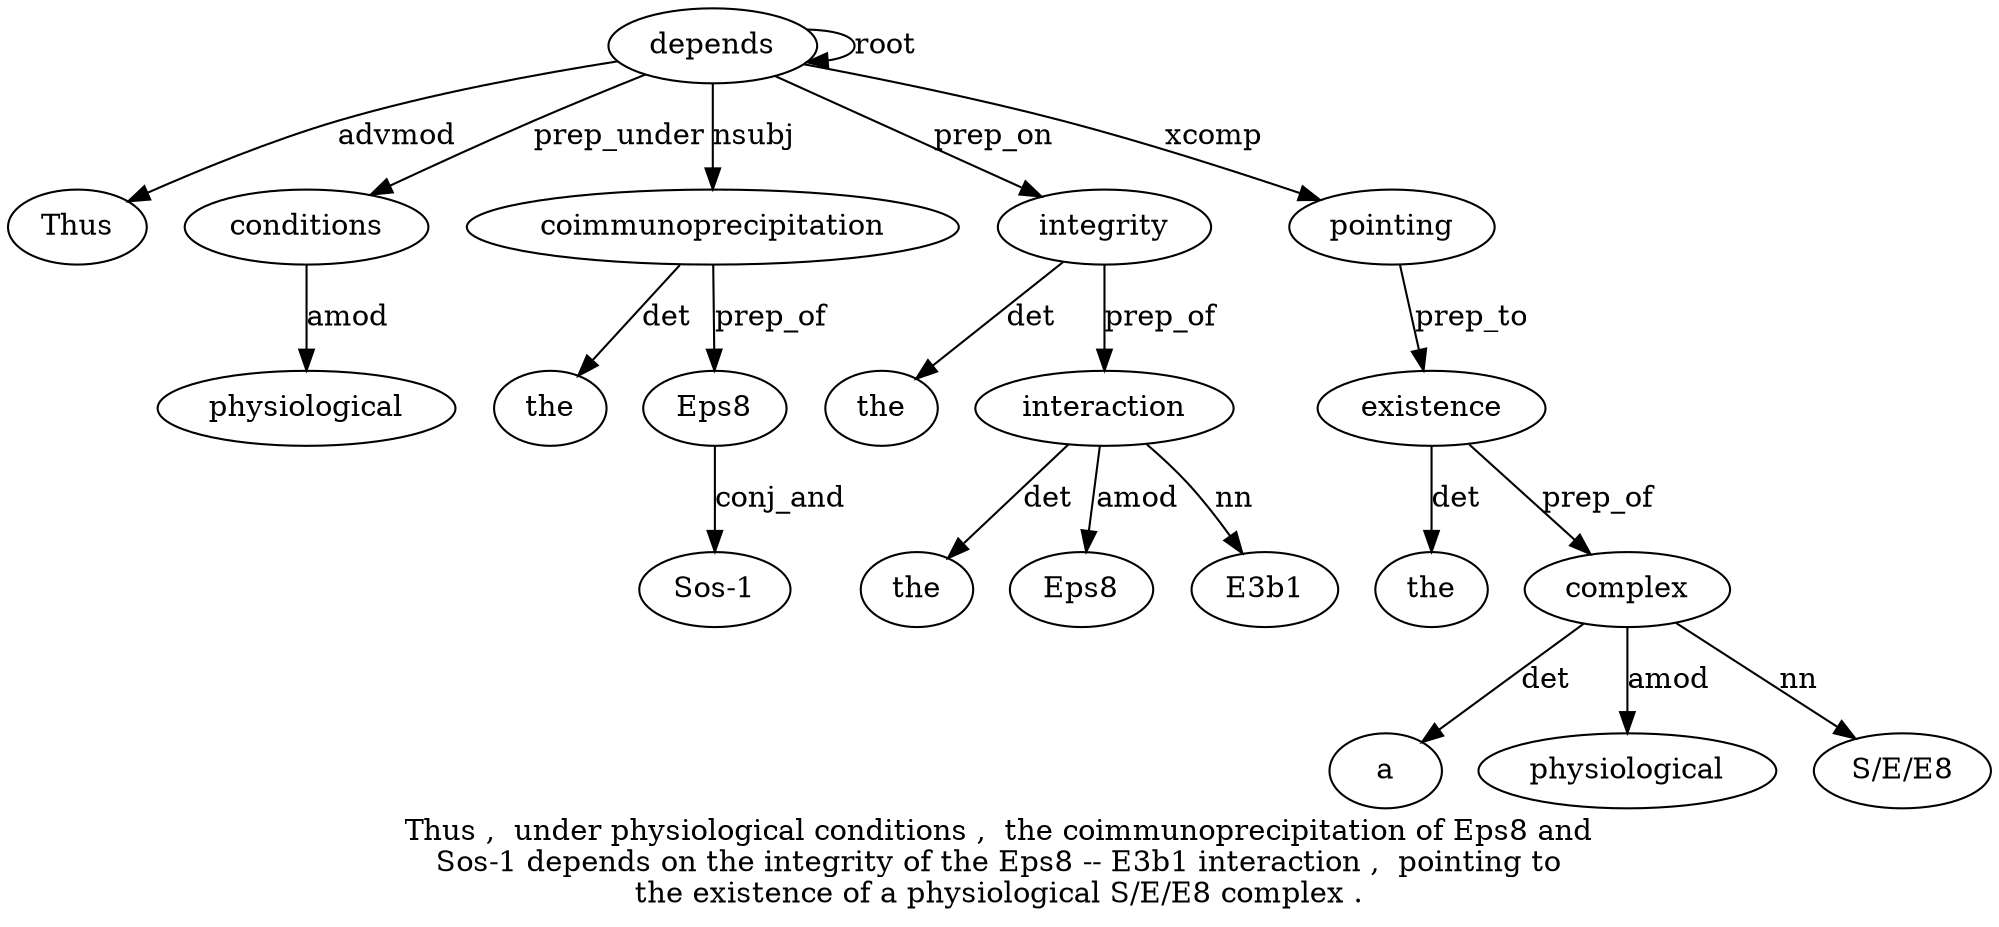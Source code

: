 digraph "Thus ,  under physiological conditions ,  the coimmunoprecipitation of Eps8 and Sos-1 depends on the integrity of the Eps8 -- E3b1 interaction ,  pointing to the existence of a physiological S/E/E8 complex ." {
label="Thus ,  under physiological conditions ,  the coimmunoprecipitation of Eps8 and
Sos-1 depends on the integrity of the Eps8 -- E3b1 interaction ,  pointing to
the existence of a physiological S/E/E8 complex .";
depends13 [style=filled, fillcolor=white, label=depends];
Thus1 [style=filled, fillcolor=white, label=Thus];
depends13 -> Thus1  [label=advmod];
conditions5 [style=filled, fillcolor=white, label=conditions];
physiological4 [style=filled, fillcolor=white, label=physiological];
conditions5 -> physiological4  [label=amod];
depends13 -> conditions5  [label=prep_under];
coimmunoprecipitation8 [style=filled, fillcolor=white, label=coimmunoprecipitation];
the7 [style=filled, fillcolor=white, label=the];
coimmunoprecipitation8 -> the7  [label=det];
depends13 -> coimmunoprecipitation8  [label=nsubj];
Eps810 [style=filled, fillcolor=white, label=Eps8];
coimmunoprecipitation8 -> Eps810  [label=prep_of];
"Sos-12" [style=filled, fillcolor=white, label="Sos-1"];
Eps810 -> "Sos-12"  [label=conj_and];
depends13 -> depends13  [label=root];
integrity16 [style=filled, fillcolor=white, label=integrity];
the15 [style=filled, fillcolor=white, label=the];
integrity16 -> the15  [label=det];
depends13 -> integrity16  [label=prep_on];
interaction22 [style=filled, fillcolor=white, label=interaction];
the18 [style=filled, fillcolor=white, label=the];
interaction22 -> the18  [label=det];
Eps819 [style=filled, fillcolor=white, label=Eps8];
interaction22 -> Eps819  [label=amod];
E3b12 [style=filled, fillcolor=white, label=E3b1];
interaction22 -> E3b12  [label=nn];
integrity16 -> interaction22  [label=prep_of];
pointing24 [style=filled, fillcolor=white, label=pointing];
depends13 -> pointing24  [label=xcomp];
existence27 [style=filled, fillcolor=white, label=existence];
the26 [style=filled, fillcolor=white, label=the];
existence27 -> the26  [label=det];
pointing24 -> existence27  [label=prep_to];
complex32 [style=filled, fillcolor=white, label=complex];
a29 [style=filled, fillcolor=white, label=a];
complex32 -> a29  [label=det];
physiological30 [style=filled, fillcolor=white, label=physiological];
complex32 -> physiological30  [label=amod];
"S/E/E831" [style=filled, fillcolor=white, label="S/E/E8"];
complex32 -> "S/E/E831"  [label=nn];
existence27 -> complex32  [label=prep_of];
}
